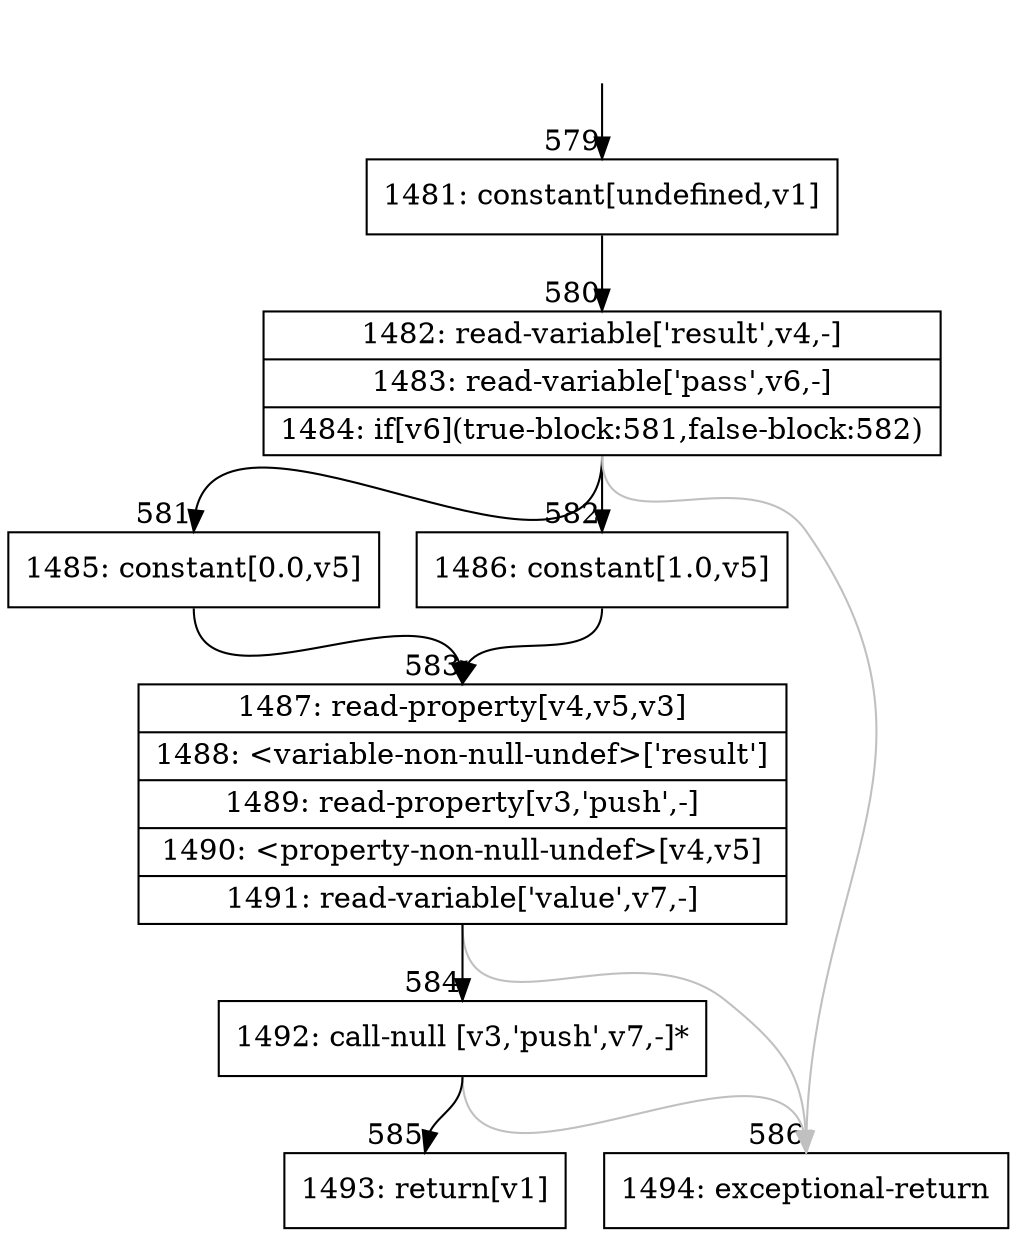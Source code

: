 digraph {
rankdir="TD"
BB_entry51[shape=none,label=""];
BB_entry51 -> BB579 [tailport=s, headport=n, headlabel="    579"]
BB579 [shape=record label="{1481: constant[undefined,v1]}" ] 
BB579 -> BB580 [tailport=s, headport=n, headlabel="      580"]
BB580 [shape=record label="{1482: read-variable['result',v4,-]|1483: read-variable['pass',v6,-]|1484: if[v6](true-block:581,false-block:582)}" ] 
BB580 -> BB581 [tailport=s, headport=n, headlabel="      581"]
BB580 -> BB582 [tailport=s, headport=n, headlabel="      582"]
BB580 -> BB586 [tailport=s, headport=n, color=gray, headlabel="      586"]
BB581 [shape=record label="{1485: constant[0.0,v5]}" ] 
BB581 -> BB583 [tailport=s, headport=n, headlabel="      583"]
BB582 [shape=record label="{1486: constant[1.0,v5]}" ] 
BB582 -> BB583 [tailport=s, headport=n]
BB583 [shape=record label="{1487: read-property[v4,v5,v3]|1488: \<variable-non-null-undef\>['result']|1489: read-property[v3,'push',-]|1490: \<property-non-null-undef\>[v4,v5]|1491: read-variable['value',v7,-]}" ] 
BB583 -> BB584 [tailport=s, headport=n, headlabel="      584"]
BB583 -> BB586 [tailport=s, headport=n, color=gray]
BB584 [shape=record label="{1492: call-null [v3,'push',v7,-]*}" ] 
BB584 -> BB585 [tailport=s, headport=n, headlabel="      585"]
BB584 -> BB586 [tailport=s, headport=n, color=gray]
BB585 [shape=record label="{1493: return[v1]}" ] 
BB586 [shape=record label="{1494: exceptional-return}" ] 
//#$~ 450
}

